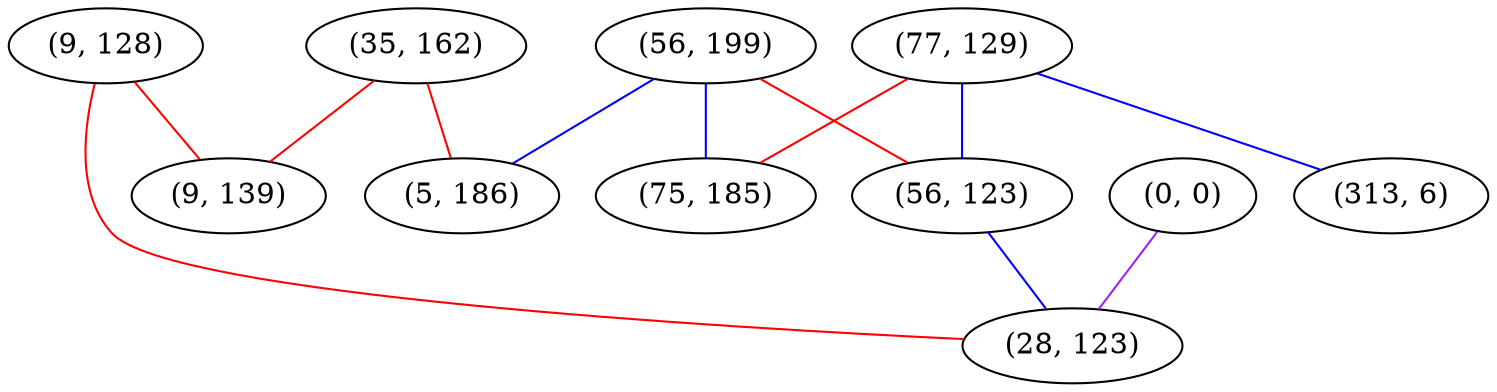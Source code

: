graph "" {
"(77, 129)";
"(35, 162)";
"(0, 0)";
"(56, 199)";
"(56, 123)";
"(313, 6)";
"(9, 128)";
"(9, 139)";
"(5, 186)";
"(28, 123)";
"(75, 185)";
"(77, 129)" -- "(56, 123)"  [color=blue, key=0, weight=3];
"(77, 129)" -- "(75, 185)"  [color=red, key=0, weight=1];
"(77, 129)" -- "(313, 6)"  [color=blue, key=0, weight=3];
"(35, 162)" -- "(9, 139)"  [color=red, key=0, weight=1];
"(35, 162)" -- "(5, 186)"  [color=red, key=0, weight=1];
"(0, 0)" -- "(28, 123)"  [color=purple, key=0, weight=4];
"(56, 199)" -- "(56, 123)"  [color=red, key=0, weight=1];
"(56, 199)" -- "(75, 185)"  [color=blue, key=0, weight=3];
"(56, 199)" -- "(5, 186)"  [color=blue, key=0, weight=3];
"(56, 123)" -- "(28, 123)"  [color=blue, key=0, weight=3];
"(9, 128)" -- "(9, 139)"  [color=red, key=0, weight=1];
"(9, 128)" -- "(28, 123)"  [color=red, key=0, weight=1];
}
